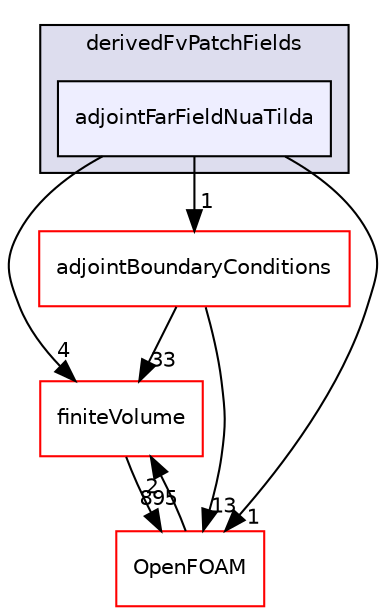 digraph "src/optimisation/adjointOptimisation/adjoint/turbulenceModels/incompressibleAdjoint/adjointRAS/derivedFvPatchFields/adjointFarFieldNuaTilda" {
  bgcolor=transparent;
  compound=true
  node [ fontsize="10", fontname="Helvetica"];
  edge [ labelfontsize="10", labelfontname="Helvetica"];
  subgraph clusterdir_dee64796cb0cb3643bf98dbe7f3e7597 {
    graph [ bgcolor="#ddddee", pencolor="black", label="derivedFvPatchFields" fontname="Helvetica", fontsize="10", URL="dir_dee64796cb0cb3643bf98dbe7f3e7597.html"]
  dir_3f6dda07da38e9a9f2241c983da019a2 [shape=box, label="adjointFarFieldNuaTilda", style="filled", fillcolor="#eeeeff", pencolor="black", URL="dir_3f6dda07da38e9a9f2241c983da019a2.html"];
  }
  dir_9bd15774b555cf7259a6fa18f99fe99b [shape=box label="finiteVolume" color="red" URL="dir_9bd15774b555cf7259a6fa18f99fe99b.html"];
  dir_1784f822592d39f816c839dc1a098cdb [shape=box label="adjointBoundaryConditions" color="red" URL="dir_1784f822592d39f816c839dc1a098cdb.html"];
  dir_c5473ff19b20e6ec4dfe5c310b3778a8 [shape=box label="OpenFOAM" color="red" URL="dir_c5473ff19b20e6ec4dfe5c310b3778a8.html"];
  dir_9bd15774b555cf7259a6fa18f99fe99b->dir_c5473ff19b20e6ec4dfe5c310b3778a8 [headlabel="895", labeldistance=1.5 headhref="dir_000814_002151.html"];
  dir_1784f822592d39f816c839dc1a098cdb->dir_9bd15774b555cf7259a6fa18f99fe99b [headlabel="33", labeldistance=1.5 headhref="dir_002772_000814.html"];
  dir_1784f822592d39f816c839dc1a098cdb->dir_c5473ff19b20e6ec4dfe5c310b3778a8 [headlabel="13", labeldistance=1.5 headhref="dir_002772_002151.html"];
  dir_c5473ff19b20e6ec4dfe5c310b3778a8->dir_9bd15774b555cf7259a6fa18f99fe99b [headlabel="2", labeldistance=1.5 headhref="dir_002151_000814.html"];
  dir_3f6dda07da38e9a9f2241c983da019a2->dir_9bd15774b555cf7259a6fa18f99fe99b [headlabel="4", labeldistance=1.5 headhref="dir_002926_000814.html"];
  dir_3f6dda07da38e9a9f2241c983da019a2->dir_1784f822592d39f816c839dc1a098cdb [headlabel="1", labeldistance=1.5 headhref="dir_002926_002772.html"];
  dir_3f6dda07da38e9a9f2241c983da019a2->dir_c5473ff19b20e6ec4dfe5c310b3778a8 [headlabel="1", labeldistance=1.5 headhref="dir_002926_002151.html"];
}
